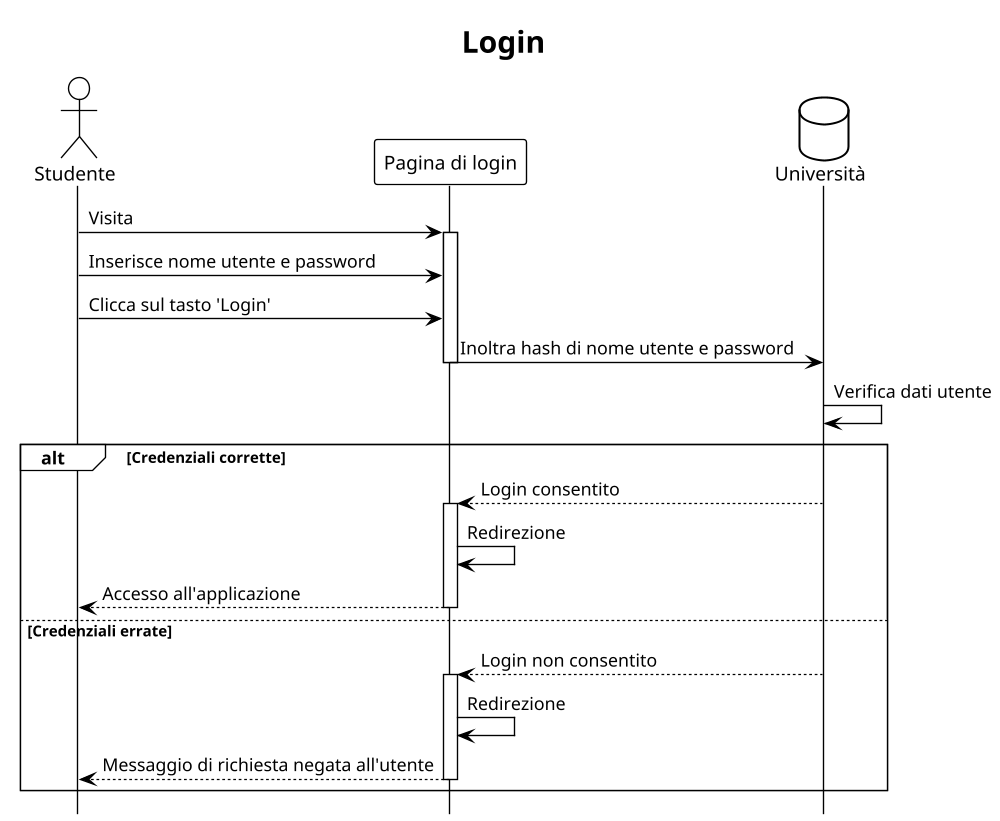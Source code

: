 @startuml
!theme plain
scale 1000 width
hide footbox

title Login

actor Studente as S
participant "Pagina di login" as L
database Università as U

S -> L : Visita

activate L

S -> L : Inserisce nome utente e password
S -> L : Clicca sul tasto 'Login'

L -> U : Inoltra hash di nome utente e password

deactivate L

U -> U : Verifica dati utente

alt Credenziali corrette
    U --> L : Login consentito

    activate L

    L -> L : Redirezione
    L --> S : Accesso all'applicazione

    deactivate L
else Credenziali errate
    U --> L : Login non consentito

    activate L

    L -> L : Redirezione
    L --> S : Messaggio di richiesta negata all'utente

    deactivate L
end

@enduml
